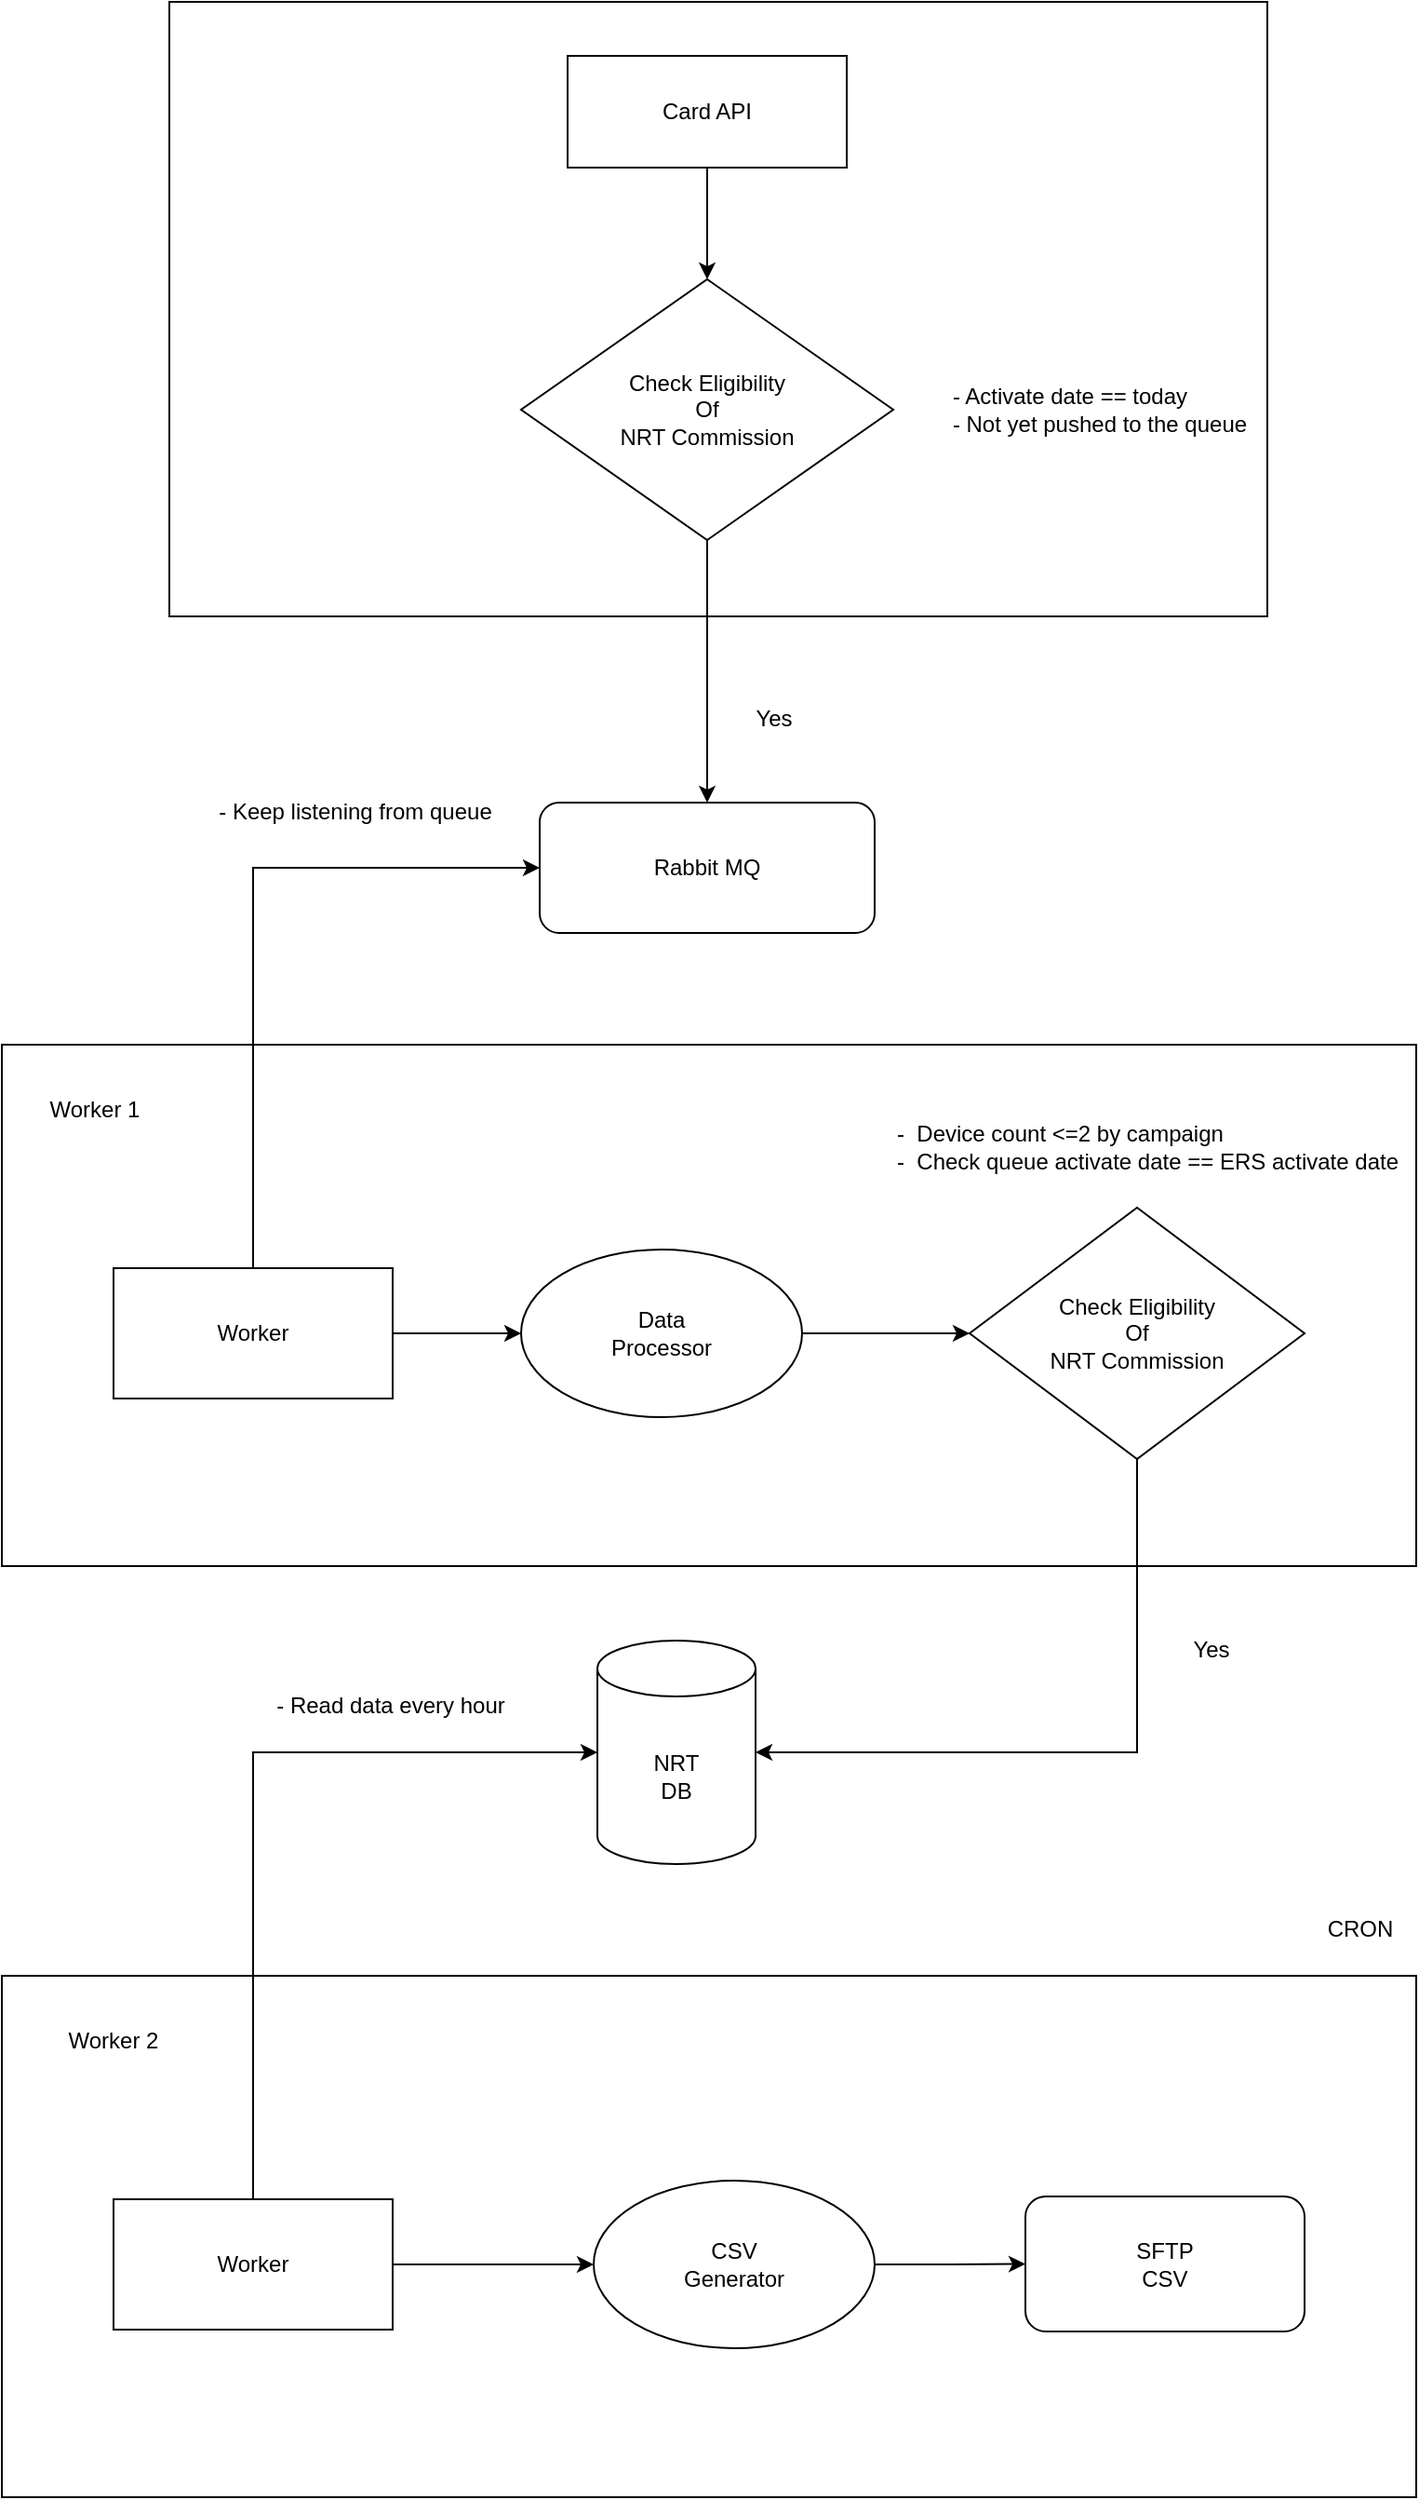 <mxfile version="22.1.20" type="github">
  <diagram name="Page-1" id="dIVR7teXfzR3m7-OKjQb">
    <mxGraphModel dx="1434" dy="729" grid="1" gridSize="10" guides="1" tooltips="1" connect="1" arrows="1" fold="1" page="1" pageScale="1" pageWidth="850" pageHeight="1100" math="0" shadow="0">
      <root>
        <mxCell id="0" />
        <mxCell id="1" parent="0" />
        <mxCell id="yk98Ds59bbD83YHuv-ie-3" value="" style="rounded=0;whiteSpace=wrap;html=1;" vertex="1" parent="1">
          <mxGeometry x="130" y="40" width="590" height="330" as="geometry" />
        </mxCell>
        <mxCell id="yk98Ds59bbD83YHuv-ie-8" style="edgeStyle=orthogonalEdgeStyle;rounded=0;orthogonalLoop=1;jettySize=auto;html=1;exitX=0.5;exitY=1;exitDx=0;exitDy=0;entryX=0.5;entryY=0;entryDx=0;entryDy=0;" edge="1" parent="1" source="yk98Ds59bbD83YHuv-ie-6" target="yk98Ds59bbD83YHuv-ie-7">
          <mxGeometry relative="1" as="geometry" />
        </mxCell>
        <mxCell id="yk98Ds59bbD83YHuv-ie-6" value="Card API" style="rounded=0;whiteSpace=wrap;html=1;" vertex="1" parent="1">
          <mxGeometry x="344" y="69" width="150" height="60" as="geometry" />
        </mxCell>
        <mxCell id="yk98Ds59bbD83YHuv-ie-13" style="edgeStyle=orthogonalEdgeStyle;rounded=0;orthogonalLoop=1;jettySize=auto;html=1;exitX=0.5;exitY=1;exitDx=0;exitDy=0;entryX=0.5;entryY=0;entryDx=0;entryDy=0;" edge="1" parent="1" source="yk98Ds59bbD83YHuv-ie-7" target="yk98Ds59bbD83YHuv-ie-11">
          <mxGeometry relative="1" as="geometry" />
        </mxCell>
        <mxCell id="yk98Ds59bbD83YHuv-ie-7" value="Check Eligibility&lt;br&gt;Of&lt;br&gt;NRT Commission" style="rhombus;whiteSpace=wrap;html=1;align=center;" vertex="1" parent="1">
          <mxGeometry x="319" y="189" width="200" height="140" as="geometry" />
        </mxCell>
        <mxCell id="yk98Ds59bbD83YHuv-ie-9" value="&lt;div style=&quot;text-align: left;&quot;&gt;&lt;span style=&quot;background-color: initial;&quot;&gt;- Activate date == today&lt;/span&gt;&lt;span style=&quot;background-color: initial;&quot;&gt;&amp;nbsp;&lt;/span&gt;&lt;/div&gt;- Not yet pushed to the queue" style="text;html=1;strokeColor=none;fillColor=none;align=center;verticalAlign=middle;whiteSpace=wrap;rounded=0;" vertex="1" parent="1">
          <mxGeometry x="540" y="244" width="180" height="30" as="geometry" />
        </mxCell>
        <mxCell id="yk98Ds59bbD83YHuv-ie-11" value="Rabbit MQ" style="rounded=1;whiteSpace=wrap;html=1;" vertex="1" parent="1">
          <mxGeometry x="329" y="470" width="180" height="70" as="geometry" />
        </mxCell>
        <mxCell id="yk98Ds59bbD83YHuv-ie-15" value="Yes" style="text;html=1;strokeColor=none;fillColor=none;align=center;verticalAlign=middle;whiteSpace=wrap;rounded=0;" vertex="1" parent="1">
          <mxGeometry x="425" y="410" width="60" height="30" as="geometry" />
        </mxCell>
        <mxCell id="yk98Ds59bbD83YHuv-ie-18" value="" style="rounded=0;whiteSpace=wrap;html=1;" vertex="1" parent="1">
          <mxGeometry x="360" y="720" width="120" height="60" as="geometry" />
        </mxCell>
        <mxCell id="yk98Ds59bbD83YHuv-ie-19" value="" style="rounded=0;whiteSpace=wrap;html=1;" vertex="1" parent="1">
          <mxGeometry x="40" y="600" width="760" height="280" as="geometry" />
        </mxCell>
        <mxCell id="yk98Ds59bbD83YHuv-ie-22" style="edgeStyle=orthogonalEdgeStyle;rounded=0;orthogonalLoop=1;jettySize=auto;html=1;exitX=0.5;exitY=0;exitDx=0;exitDy=0;entryX=0;entryY=0.5;entryDx=0;entryDy=0;" edge="1" parent="1" source="yk98Ds59bbD83YHuv-ie-21" target="yk98Ds59bbD83YHuv-ie-11">
          <mxGeometry relative="1" as="geometry" />
        </mxCell>
        <mxCell id="yk98Ds59bbD83YHuv-ie-26" style="edgeStyle=orthogonalEdgeStyle;rounded=0;orthogonalLoop=1;jettySize=auto;html=1;exitX=1;exitY=0.5;exitDx=0;exitDy=0;" edge="1" parent="1" source="yk98Ds59bbD83YHuv-ie-21" target="yk98Ds59bbD83YHuv-ie-24">
          <mxGeometry relative="1" as="geometry" />
        </mxCell>
        <mxCell id="yk98Ds59bbD83YHuv-ie-21" value="Worker" style="rounded=0;whiteSpace=wrap;html=1;" vertex="1" parent="1">
          <mxGeometry x="100" y="720" width="150" height="70" as="geometry" />
        </mxCell>
        <mxCell id="yk98Ds59bbD83YHuv-ie-23" value="Worker 1" style="text;html=1;strokeColor=none;fillColor=none;align=center;verticalAlign=middle;whiteSpace=wrap;rounded=0;" vertex="1" parent="1">
          <mxGeometry x="60" y="620" width="60" height="30" as="geometry" />
        </mxCell>
        <mxCell id="yk98Ds59bbD83YHuv-ie-28" style="edgeStyle=orthogonalEdgeStyle;rounded=0;orthogonalLoop=1;jettySize=auto;html=1;" edge="1" parent="1" source="yk98Ds59bbD83YHuv-ie-24" target="yk98Ds59bbD83YHuv-ie-27">
          <mxGeometry relative="1" as="geometry" />
        </mxCell>
        <mxCell id="yk98Ds59bbD83YHuv-ie-24" value="Data&lt;br&gt;Processor" style="ellipse;whiteSpace=wrap;html=1;" vertex="1" parent="1">
          <mxGeometry x="319" y="710" width="151" height="90" as="geometry" />
        </mxCell>
        <mxCell id="yk98Ds59bbD83YHuv-ie-27" value="Check Eligibility&lt;br&gt;Of&lt;br&gt;NRT Commission" style="rhombus;whiteSpace=wrap;html=1;align=center;" vertex="1" parent="1">
          <mxGeometry x="560" y="687.5" width="180" height="135" as="geometry" />
        </mxCell>
        <mxCell id="yk98Ds59bbD83YHuv-ie-29" value="&lt;div style=&quot;&quot;&gt;&lt;span style=&quot;background-color: initial;&quot;&gt;-&amp;nbsp; Device count &amp;lt;=2 by campaign&lt;/span&gt;&lt;/div&gt;-&amp;nbsp; Check queue activate date == ERS activate date" style="text;html=1;strokeColor=none;fillColor=none;align=left;verticalAlign=middle;whiteSpace=wrap;rounded=0;" vertex="1" parent="1">
          <mxGeometry x="519" y="640" width="280" height="30" as="geometry" />
        </mxCell>
        <mxCell id="yk98Ds59bbD83YHuv-ie-30" value="" style="rounded=0;whiteSpace=wrap;html=1;" vertex="1" parent="1">
          <mxGeometry x="40" y="1100" width="760" height="280" as="geometry" />
        </mxCell>
        <mxCell id="yk98Ds59bbD83YHuv-ie-31" value="NRT&lt;br&gt;DB" style="shape=cylinder3;whiteSpace=wrap;html=1;boundedLbl=1;backgroundOutline=1;size=15;" vertex="1" parent="1">
          <mxGeometry x="360" y="920" width="85" height="120" as="geometry" />
        </mxCell>
        <mxCell id="yk98Ds59bbD83YHuv-ie-33" value="Yes" style="text;html=1;strokeColor=none;fillColor=none;align=center;verticalAlign=middle;whiteSpace=wrap;rounded=0;" vertex="1" parent="1">
          <mxGeometry x="660" y="910" width="60" height="30" as="geometry" />
        </mxCell>
        <mxCell id="yk98Ds59bbD83YHuv-ie-40" style="edgeStyle=orthogonalEdgeStyle;rounded=0;orthogonalLoop=1;jettySize=auto;html=1;exitX=1;exitY=0.5;exitDx=0;exitDy=0;" edge="1" parent="1" source="yk98Ds59bbD83YHuv-ie-37" target="yk98Ds59bbD83YHuv-ie-38">
          <mxGeometry relative="1" as="geometry" />
        </mxCell>
        <mxCell id="yk98Ds59bbD83YHuv-ie-37" value="Worker" style="rounded=0;whiteSpace=wrap;html=1;" vertex="1" parent="1">
          <mxGeometry x="100" y="1220" width="150" height="70" as="geometry" />
        </mxCell>
        <mxCell id="yk98Ds59bbD83YHuv-ie-41" style="edgeStyle=orthogonalEdgeStyle;rounded=0;orthogonalLoop=1;jettySize=auto;html=1;exitX=1;exitY=0.5;exitDx=0;exitDy=0;" edge="1" parent="1" source="yk98Ds59bbD83YHuv-ie-38" target="yk98Ds59bbD83YHuv-ie-39">
          <mxGeometry relative="1" as="geometry" />
        </mxCell>
        <mxCell id="yk98Ds59bbD83YHuv-ie-38" value="CSV&lt;br&gt;Generator" style="ellipse;whiteSpace=wrap;html=1;" vertex="1" parent="1">
          <mxGeometry x="358" y="1210" width="151" height="90" as="geometry" />
        </mxCell>
        <mxCell id="yk98Ds59bbD83YHuv-ie-39" value="SFTP&lt;br&gt;CSV" style="rounded=1;whiteSpace=wrap;html=1;" vertex="1" parent="1">
          <mxGeometry x="590" y="1218.5" width="150" height="72.5" as="geometry" />
        </mxCell>
        <mxCell id="yk98Ds59bbD83YHuv-ie-42" style="edgeStyle=orthogonalEdgeStyle;rounded=0;orthogonalLoop=1;jettySize=auto;html=1;exitX=0.5;exitY=0;exitDx=0;exitDy=0;entryX=0;entryY=0.5;entryDx=0;entryDy=0;entryPerimeter=0;" edge="1" parent="1" source="yk98Ds59bbD83YHuv-ie-37" target="yk98Ds59bbD83YHuv-ie-31">
          <mxGeometry relative="1" as="geometry" />
        </mxCell>
        <mxCell id="yk98Ds59bbD83YHuv-ie-43" value="Worker 2" style="text;html=1;strokeColor=none;fillColor=none;align=center;verticalAlign=middle;whiteSpace=wrap;rounded=0;" vertex="1" parent="1">
          <mxGeometry x="70" y="1120" width="60" height="30" as="geometry" />
        </mxCell>
        <mxCell id="yk98Ds59bbD83YHuv-ie-44" value="CRON" style="text;html=1;strokeColor=none;fillColor=none;align=center;verticalAlign=middle;whiteSpace=wrap;rounded=0;" vertex="1" parent="1">
          <mxGeometry x="740" y="1060" width="60" height="30" as="geometry" />
        </mxCell>
        <mxCell id="yk98Ds59bbD83YHuv-ie-45" value="- Read data every hour" style="text;html=1;strokeColor=none;fillColor=none;align=center;verticalAlign=middle;whiteSpace=wrap;rounded=0;" vertex="1" parent="1">
          <mxGeometry x="179" y="940" width="140" height="30" as="geometry" />
        </mxCell>
        <mxCell id="yk98Ds59bbD83YHuv-ie-48" style="edgeStyle=orthogonalEdgeStyle;rounded=0;orthogonalLoop=1;jettySize=auto;html=1;exitX=0.5;exitY=1;exitDx=0;exitDy=0;entryX=1;entryY=0.5;entryDx=0;entryDy=0;entryPerimeter=0;" edge="1" parent="1" source="yk98Ds59bbD83YHuv-ie-27" target="yk98Ds59bbD83YHuv-ie-31">
          <mxGeometry relative="1" as="geometry" />
        </mxCell>
        <mxCell id="yk98Ds59bbD83YHuv-ie-49" value="- Keep listening from queue" style="text;html=1;strokeColor=none;fillColor=none;align=center;verticalAlign=middle;whiteSpace=wrap;rounded=0;" vertex="1" parent="1">
          <mxGeometry x="150" y="460" width="160" height="30" as="geometry" />
        </mxCell>
      </root>
    </mxGraphModel>
  </diagram>
</mxfile>
